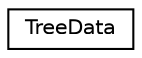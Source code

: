 digraph "Graphical Class Hierarchy"
{
  edge [fontname="Helvetica",fontsize="10",labelfontname="Helvetica",labelfontsize="10"];
  node [fontname="Helvetica",fontsize="10",shape=record];
  rankdir="LR";
  Node0 [label="TreeData",height=0.2,width=0.4,color="black", fillcolor="white", style="filled",URL="$struct_tree_data.html"];
}
